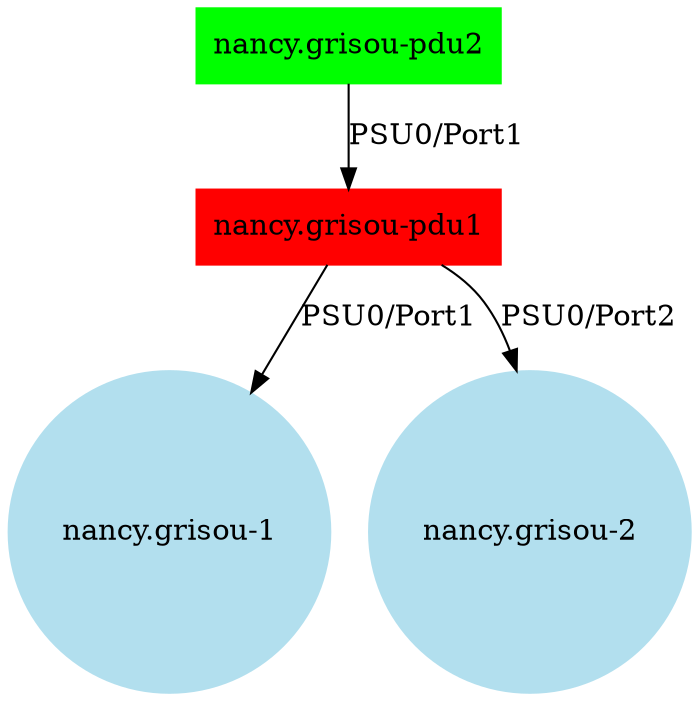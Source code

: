 digraph pdu1 {
  node [shape=circle, color=lightblue2, style=filled];
  "nancy.grisou-pdu1" -> "nancy.grisou-1" [label="PSU0/Port1"];
  "nancy.grisou-pdu1" -> "nancy.grisou-2" [label="PSU0/Port2"];
  "nancy.grisou-pdu2" -> "nancy.grisou-pdu1" [label="PSU0/Port1"];
  "nancy.grisou-pdu1" [shape=box, color=red, style=filled];
  "nancy.grisou-pdu2" [shape=box, color=green, style=filled];
}
